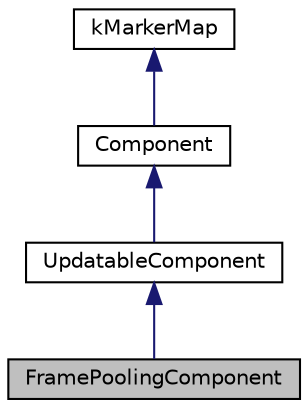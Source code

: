 digraph "FramePoolingComponent"
{
  edge [fontname="Helvetica",fontsize="10",labelfontname="Helvetica",labelfontsize="10"];
  node [fontname="Helvetica",fontsize="10",shape=record];
  Node0 [label="FramePoolingComponent",height=0.2,width=0.4,color="black", fillcolor="grey75", style="filled", fontcolor="black"];
  Node1 -> Node0 [dir="back",color="midnightblue",fontsize="10",style="solid",fontname="Helvetica"];
  Node1 [label="UpdatableComponent",height=0.2,width=0.4,color="black", fillcolor="white", style="filled",URL="$classkaldi_1_1nnet1_1_1UpdatableComponent.html",tooltip="Class UpdatableComponent is a Component which has trainable parameters, it contains SGD training hype..."];
  Node2 -> Node1 [dir="back",color="midnightblue",fontsize="10",style="solid",fontname="Helvetica"];
  Node2 [label="Component",height=0.2,width=0.4,color="black", fillcolor="white", style="filled",URL="$structkaldi_1_1nnet1_1_1Component.html",tooltip="Abstract class, building block of the network. "];
  Node3 -> Node2 [dir="back",color="midnightblue",fontsize="10",style="solid",fontname="Helvetica"];
  Node3 [label="kMarkerMap",height=0.2,width=0.4,color="black", fillcolor="white", style="filled",URL="$classkMarkerMap.html"];
}
